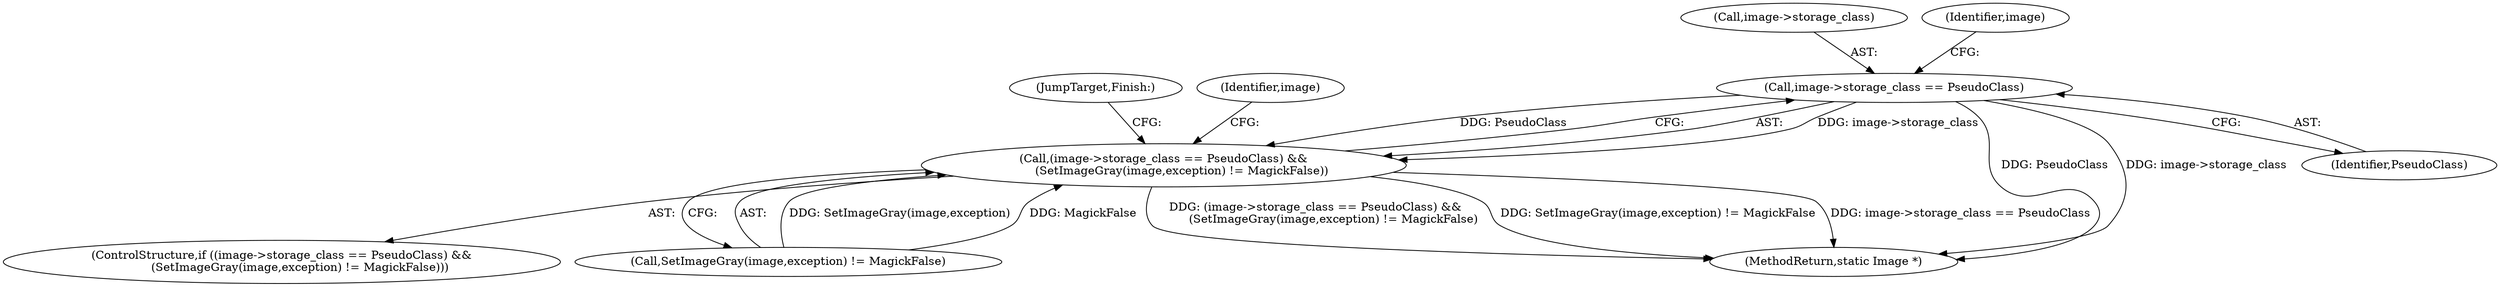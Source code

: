 digraph "0_ImageMagick_cdb383749ef7b68a38891440af8cc23e0115306d@pointer" {
"1001304" [label="(Call,image->storage_class == PseudoClass)"];
"1001303" [label="(Call,(image->storage_class == PseudoClass) &&\n          (SetImageGray(image,exception) != MagickFalse))"];
"1001478" [label="(JumpTarget,Finish:)"];
"1001524" [label="(MethodReturn,static Image *)"];
"1001303" [label="(Call,(image->storage_class == PseudoClass) &&\n          (SetImageGray(image,exception) != MagickFalse))"];
"1001304" [label="(Call,image->storage_class == PseudoClass)"];
"1001305" [label="(Call,image->storage_class)"];
"1001311" [label="(Identifier,image)"];
"1001302" [label="(ControlStructure,if ((image->storage_class == PseudoClass) &&\n          (SetImageGray(image,exception) != MagickFalse)))"];
"1001318" [label="(Identifier,image)"];
"1001308" [label="(Identifier,PseudoClass)"];
"1001309" [label="(Call,SetImageGray(image,exception) != MagickFalse)"];
"1001304" -> "1001303"  [label="AST: "];
"1001304" -> "1001308"  [label="CFG: "];
"1001305" -> "1001304"  [label="AST: "];
"1001308" -> "1001304"  [label="AST: "];
"1001311" -> "1001304"  [label="CFG: "];
"1001303" -> "1001304"  [label="CFG: "];
"1001304" -> "1001524"  [label="DDG: PseudoClass"];
"1001304" -> "1001524"  [label="DDG: image->storage_class"];
"1001304" -> "1001303"  [label="DDG: image->storage_class"];
"1001304" -> "1001303"  [label="DDG: PseudoClass"];
"1001303" -> "1001302"  [label="AST: "];
"1001303" -> "1001309"  [label="CFG: "];
"1001309" -> "1001303"  [label="AST: "];
"1001318" -> "1001303"  [label="CFG: "];
"1001478" -> "1001303"  [label="CFG: "];
"1001303" -> "1001524"  [label="DDG: SetImageGray(image,exception) != MagickFalse"];
"1001303" -> "1001524"  [label="DDG: image->storage_class == PseudoClass"];
"1001303" -> "1001524"  [label="DDG: (image->storage_class == PseudoClass) &&\n          (SetImageGray(image,exception) != MagickFalse)"];
"1001309" -> "1001303"  [label="DDG: SetImageGray(image,exception)"];
"1001309" -> "1001303"  [label="DDG: MagickFalse"];
}
